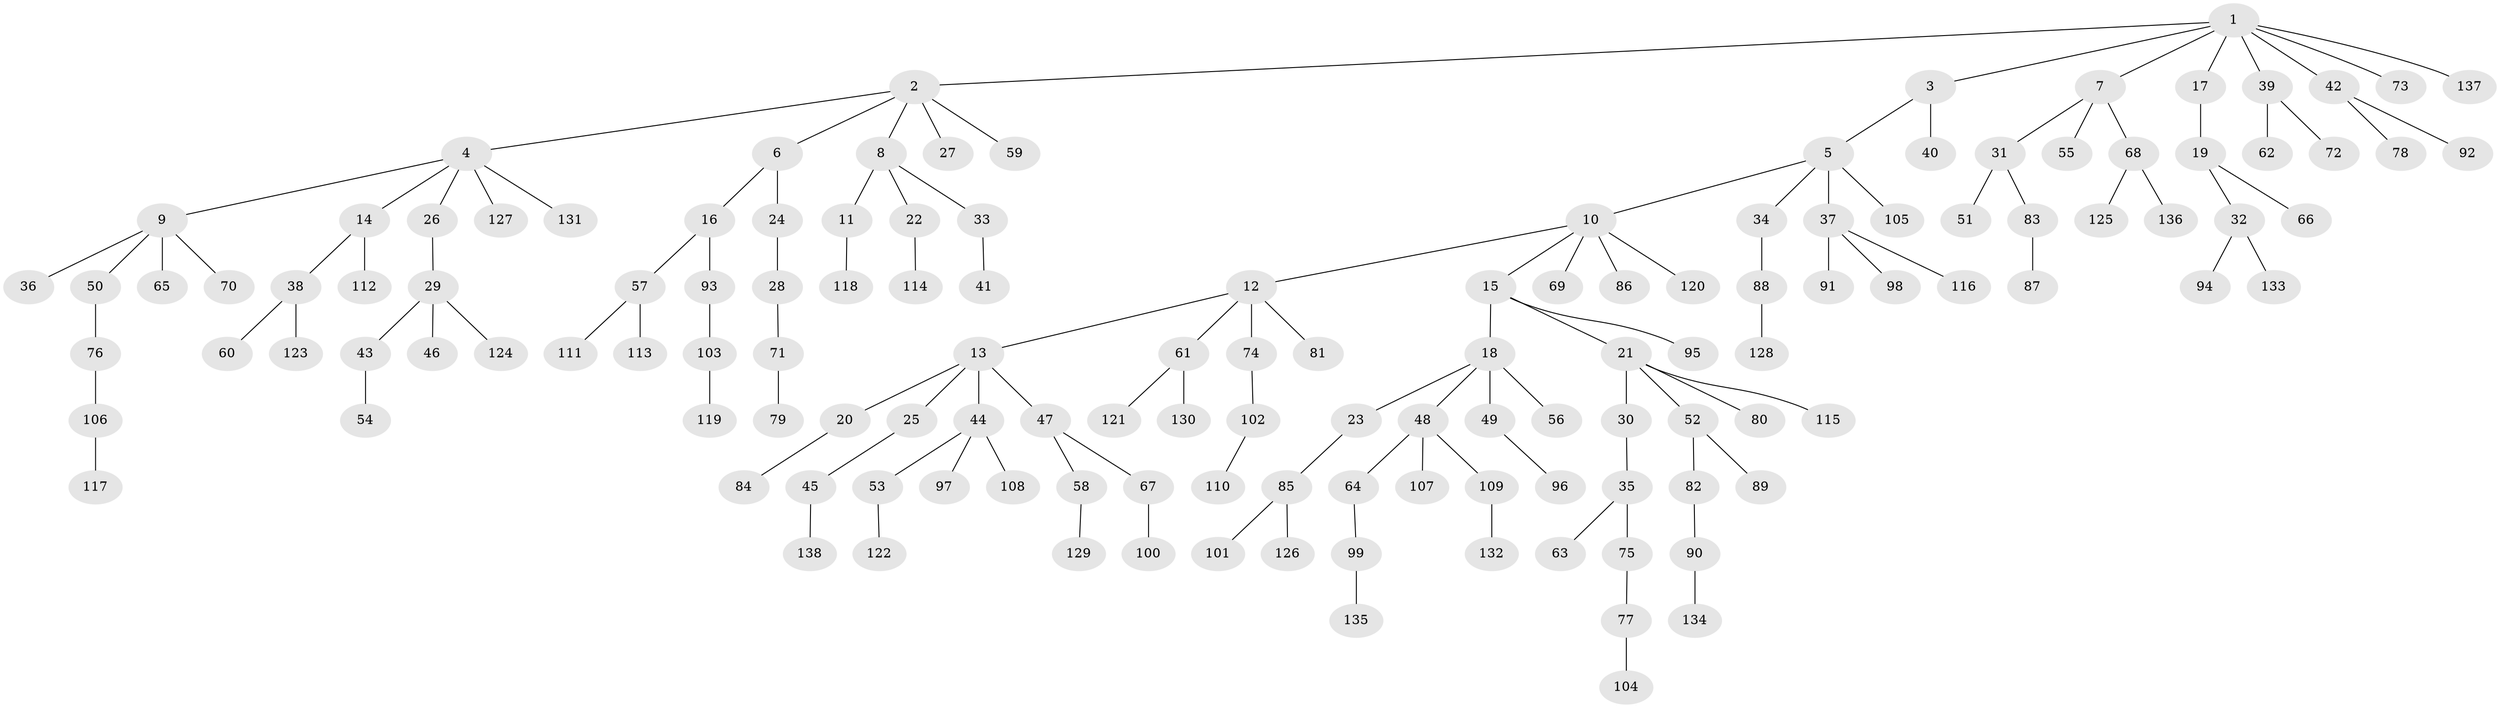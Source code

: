 // Generated by graph-tools (version 1.1) at 2025/36/03/09/25 02:36:40]
// undirected, 138 vertices, 137 edges
graph export_dot {
graph [start="1"]
  node [color=gray90,style=filled];
  1;
  2;
  3;
  4;
  5;
  6;
  7;
  8;
  9;
  10;
  11;
  12;
  13;
  14;
  15;
  16;
  17;
  18;
  19;
  20;
  21;
  22;
  23;
  24;
  25;
  26;
  27;
  28;
  29;
  30;
  31;
  32;
  33;
  34;
  35;
  36;
  37;
  38;
  39;
  40;
  41;
  42;
  43;
  44;
  45;
  46;
  47;
  48;
  49;
  50;
  51;
  52;
  53;
  54;
  55;
  56;
  57;
  58;
  59;
  60;
  61;
  62;
  63;
  64;
  65;
  66;
  67;
  68;
  69;
  70;
  71;
  72;
  73;
  74;
  75;
  76;
  77;
  78;
  79;
  80;
  81;
  82;
  83;
  84;
  85;
  86;
  87;
  88;
  89;
  90;
  91;
  92;
  93;
  94;
  95;
  96;
  97;
  98;
  99;
  100;
  101;
  102;
  103;
  104;
  105;
  106;
  107;
  108;
  109;
  110;
  111;
  112;
  113;
  114;
  115;
  116;
  117;
  118;
  119;
  120;
  121;
  122;
  123;
  124;
  125;
  126;
  127;
  128;
  129;
  130;
  131;
  132;
  133;
  134;
  135;
  136;
  137;
  138;
  1 -- 2;
  1 -- 3;
  1 -- 7;
  1 -- 17;
  1 -- 39;
  1 -- 42;
  1 -- 73;
  1 -- 137;
  2 -- 4;
  2 -- 6;
  2 -- 8;
  2 -- 27;
  2 -- 59;
  3 -- 5;
  3 -- 40;
  4 -- 9;
  4 -- 14;
  4 -- 26;
  4 -- 127;
  4 -- 131;
  5 -- 10;
  5 -- 34;
  5 -- 37;
  5 -- 105;
  6 -- 16;
  6 -- 24;
  7 -- 31;
  7 -- 55;
  7 -- 68;
  8 -- 11;
  8 -- 22;
  8 -- 33;
  9 -- 36;
  9 -- 50;
  9 -- 65;
  9 -- 70;
  10 -- 12;
  10 -- 15;
  10 -- 69;
  10 -- 86;
  10 -- 120;
  11 -- 118;
  12 -- 13;
  12 -- 61;
  12 -- 74;
  12 -- 81;
  13 -- 20;
  13 -- 25;
  13 -- 44;
  13 -- 47;
  14 -- 38;
  14 -- 112;
  15 -- 18;
  15 -- 21;
  15 -- 95;
  16 -- 57;
  16 -- 93;
  17 -- 19;
  18 -- 23;
  18 -- 48;
  18 -- 49;
  18 -- 56;
  19 -- 32;
  19 -- 66;
  20 -- 84;
  21 -- 30;
  21 -- 52;
  21 -- 80;
  21 -- 115;
  22 -- 114;
  23 -- 85;
  24 -- 28;
  25 -- 45;
  26 -- 29;
  28 -- 71;
  29 -- 43;
  29 -- 46;
  29 -- 124;
  30 -- 35;
  31 -- 51;
  31 -- 83;
  32 -- 94;
  32 -- 133;
  33 -- 41;
  34 -- 88;
  35 -- 63;
  35 -- 75;
  37 -- 91;
  37 -- 98;
  37 -- 116;
  38 -- 60;
  38 -- 123;
  39 -- 62;
  39 -- 72;
  42 -- 78;
  42 -- 92;
  43 -- 54;
  44 -- 53;
  44 -- 97;
  44 -- 108;
  45 -- 138;
  47 -- 58;
  47 -- 67;
  48 -- 64;
  48 -- 107;
  48 -- 109;
  49 -- 96;
  50 -- 76;
  52 -- 82;
  52 -- 89;
  53 -- 122;
  57 -- 111;
  57 -- 113;
  58 -- 129;
  61 -- 121;
  61 -- 130;
  64 -- 99;
  67 -- 100;
  68 -- 125;
  68 -- 136;
  71 -- 79;
  74 -- 102;
  75 -- 77;
  76 -- 106;
  77 -- 104;
  82 -- 90;
  83 -- 87;
  85 -- 101;
  85 -- 126;
  88 -- 128;
  90 -- 134;
  93 -- 103;
  99 -- 135;
  102 -- 110;
  103 -- 119;
  106 -- 117;
  109 -- 132;
}
